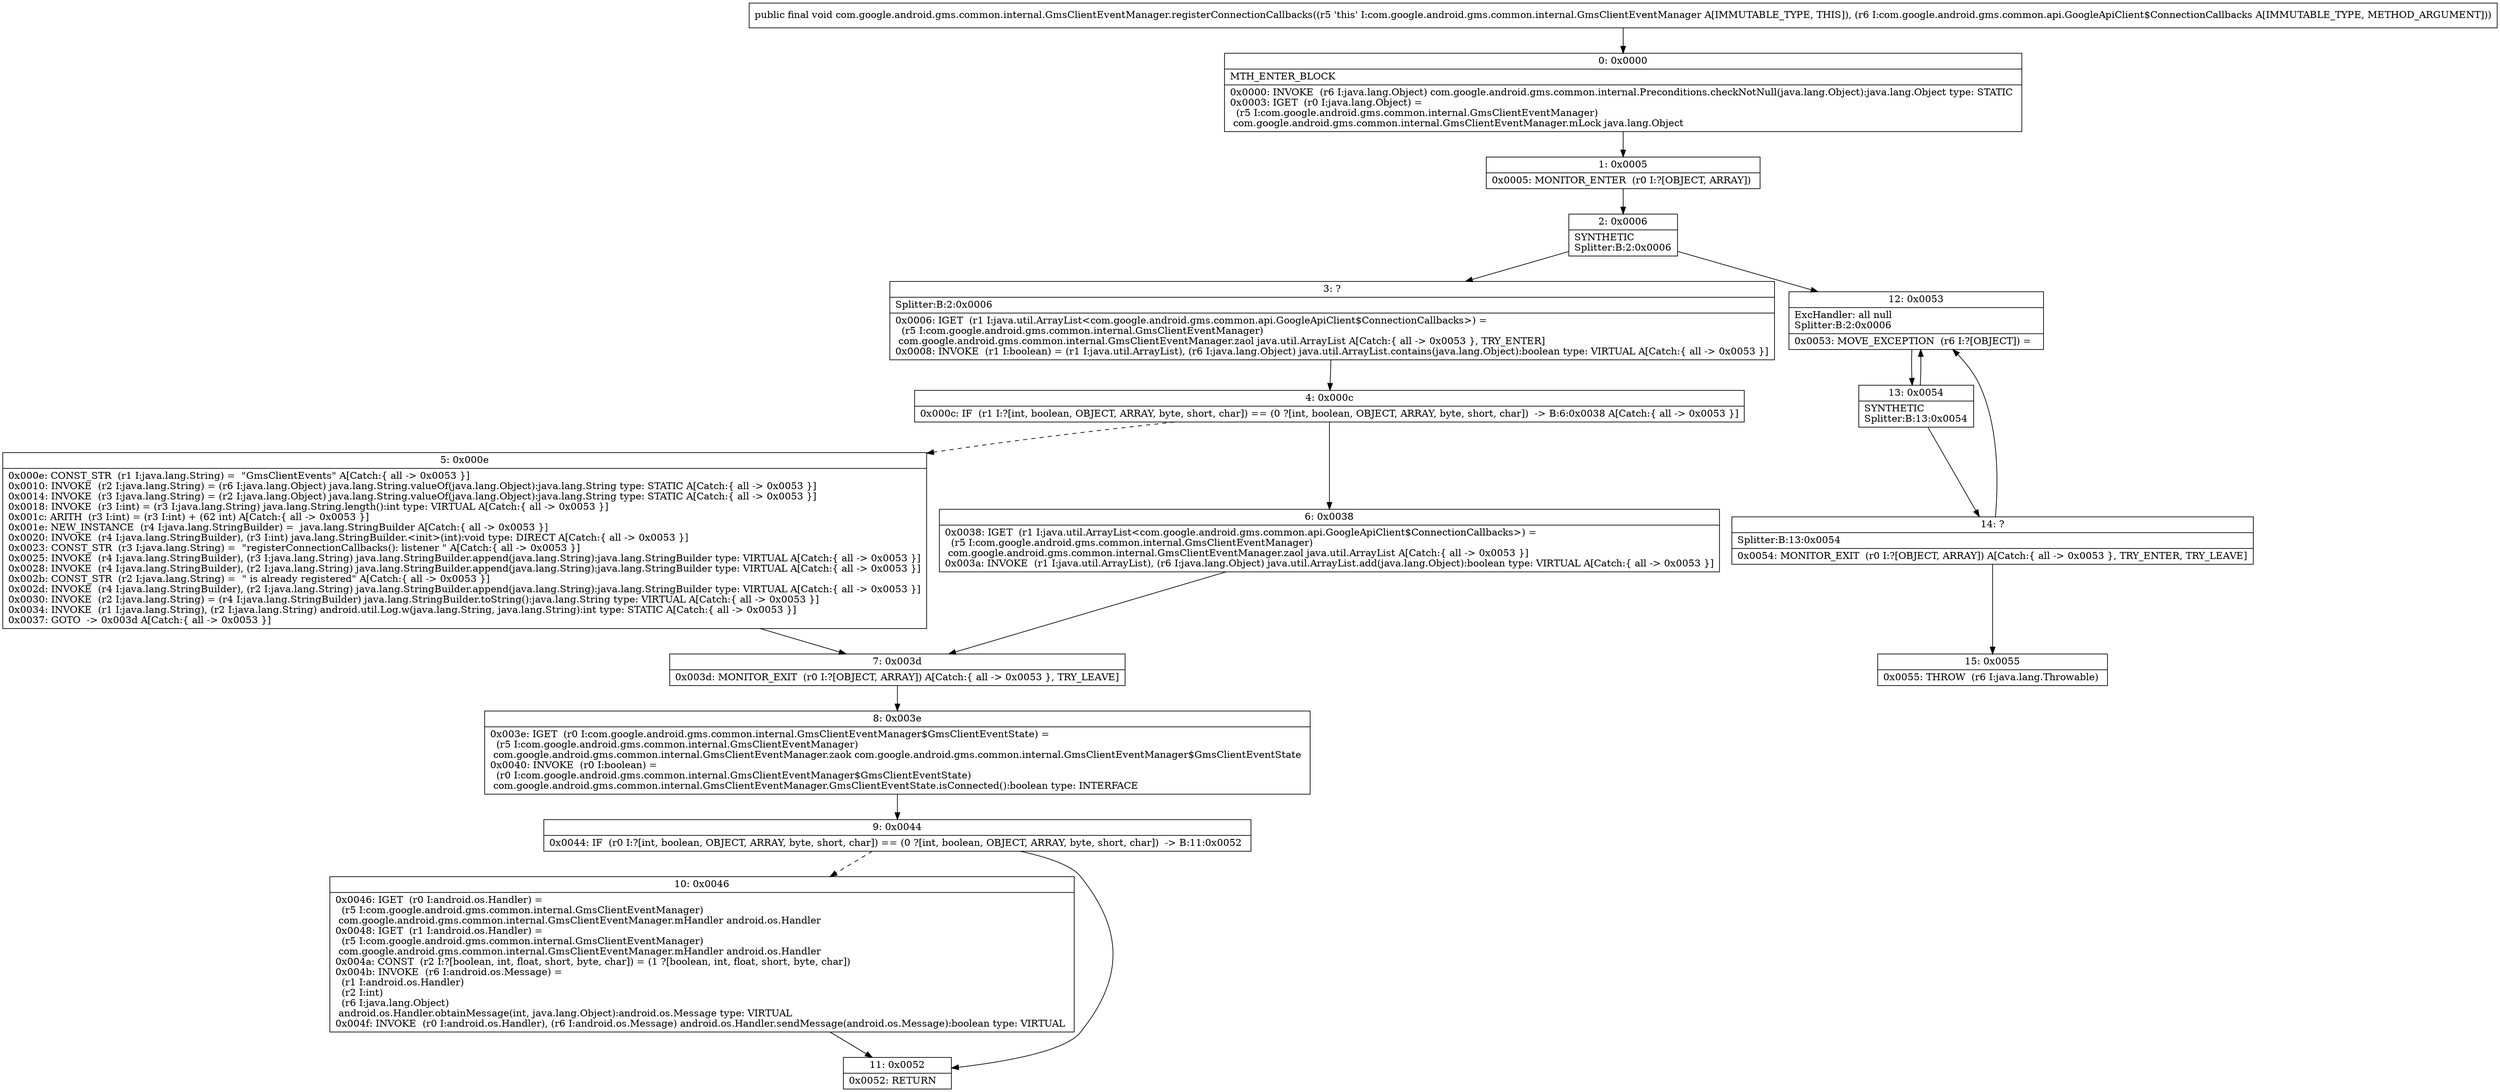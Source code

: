 digraph "CFG forcom.google.android.gms.common.internal.GmsClientEventManager.registerConnectionCallbacks(Lcom\/google\/android\/gms\/common\/api\/GoogleApiClient$ConnectionCallbacks;)V" {
Node_0 [shape=record,label="{0\:\ 0x0000|MTH_ENTER_BLOCK\l|0x0000: INVOKE  (r6 I:java.lang.Object) com.google.android.gms.common.internal.Preconditions.checkNotNull(java.lang.Object):java.lang.Object type: STATIC \l0x0003: IGET  (r0 I:java.lang.Object) = \l  (r5 I:com.google.android.gms.common.internal.GmsClientEventManager)\l com.google.android.gms.common.internal.GmsClientEventManager.mLock java.lang.Object \l}"];
Node_1 [shape=record,label="{1\:\ 0x0005|0x0005: MONITOR_ENTER  (r0 I:?[OBJECT, ARRAY]) \l}"];
Node_2 [shape=record,label="{2\:\ 0x0006|SYNTHETIC\lSplitter:B:2:0x0006\l}"];
Node_3 [shape=record,label="{3\:\ ?|Splitter:B:2:0x0006\l|0x0006: IGET  (r1 I:java.util.ArrayList\<com.google.android.gms.common.api.GoogleApiClient$ConnectionCallbacks\>) = \l  (r5 I:com.google.android.gms.common.internal.GmsClientEventManager)\l com.google.android.gms.common.internal.GmsClientEventManager.zaol java.util.ArrayList A[Catch:\{ all \-\> 0x0053 \}, TRY_ENTER]\l0x0008: INVOKE  (r1 I:boolean) = (r1 I:java.util.ArrayList), (r6 I:java.lang.Object) java.util.ArrayList.contains(java.lang.Object):boolean type: VIRTUAL A[Catch:\{ all \-\> 0x0053 \}]\l}"];
Node_4 [shape=record,label="{4\:\ 0x000c|0x000c: IF  (r1 I:?[int, boolean, OBJECT, ARRAY, byte, short, char]) == (0 ?[int, boolean, OBJECT, ARRAY, byte, short, char])  \-\> B:6:0x0038 A[Catch:\{ all \-\> 0x0053 \}]\l}"];
Node_5 [shape=record,label="{5\:\ 0x000e|0x000e: CONST_STR  (r1 I:java.lang.String) =  \"GmsClientEvents\" A[Catch:\{ all \-\> 0x0053 \}]\l0x0010: INVOKE  (r2 I:java.lang.String) = (r6 I:java.lang.Object) java.lang.String.valueOf(java.lang.Object):java.lang.String type: STATIC A[Catch:\{ all \-\> 0x0053 \}]\l0x0014: INVOKE  (r3 I:java.lang.String) = (r2 I:java.lang.Object) java.lang.String.valueOf(java.lang.Object):java.lang.String type: STATIC A[Catch:\{ all \-\> 0x0053 \}]\l0x0018: INVOKE  (r3 I:int) = (r3 I:java.lang.String) java.lang.String.length():int type: VIRTUAL A[Catch:\{ all \-\> 0x0053 \}]\l0x001c: ARITH  (r3 I:int) = (r3 I:int) + (62 int) A[Catch:\{ all \-\> 0x0053 \}]\l0x001e: NEW_INSTANCE  (r4 I:java.lang.StringBuilder) =  java.lang.StringBuilder A[Catch:\{ all \-\> 0x0053 \}]\l0x0020: INVOKE  (r4 I:java.lang.StringBuilder), (r3 I:int) java.lang.StringBuilder.\<init\>(int):void type: DIRECT A[Catch:\{ all \-\> 0x0053 \}]\l0x0023: CONST_STR  (r3 I:java.lang.String) =  \"registerConnectionCallbacks(): listener \" A[Catch:\{ all \-\> 0x0053 \}]\l0x0025: INVOKE  (r4 I:java.lang.StringBuilder), (r3 I:java.lang.String) java.lang.StringBuilder.append(java.lang.String):java.lang.StringBuilder type: VIRTUAL A[Catch:\{ all \-\> 0x0053 \}]\l0x0028: INVOKE  (r4 I:java.lang.StringBuilder), (r2 I:java.lang.String) java.lang.StringBuilder.append(java.lang.String):java.lang.StringBuilder type: VIRTUAL A[Catch:\{ all \-\> 0x0053 \}]\l0x002b: CONST_STR  (r2 I:java.lang.String) =  \" is already registered\" A[Catch:\{ all \-\> 0x0053 \}]\l0x002d: INVOKE  (r4 I:java.lang.StringBuilder), (r2 I:java.lang.String) java.lang.StringBuilder.append(java.lang.String):java.lang.StringBuilder type: VIRTUAL A[Catch:\{ all \-\> 0x0053 \}]\l0x0030: INVOKE  (r2 I:java.lang.String) = (r4 I:java.lang.StringBuilder) java.lang.StringBuilder.toString():java.lang.String type: VIRTUAL A[Catch:\{ all \-\> 0x0053 \}]\l0x0034: INVOKE  (r1 I:java.lang.String), (r2 I:java.lang.String) android.util.Log.w(java.lang.String, java.lang.String):int type: STATIC A[Catch:\{ all \-\> 0x0053 \}]\l0x0037: GOTO  \-\> 0x003d A[Catch:\{ all \-\> 0x0053 \}]\l}"];
Node_6 [shape=record,label="{6\:\ 0x0038|0x0038: IGET  (r1 I:java.util.ArrayList\<com.google.android.gms.common.api.GoogleApiClient$ConnectionCallbacks\>) = \l  (r5 I:com.google.android.gms.common.internal.GmsClientEventManager)\l com.google.android.gms.common.internal.GmsClientEventManager.zaol java.util.ArrayList A[Catch:\{ all \-\> 0x0053 \}]\l0x003a: INVOKE  (r1 I:java.util.ArrayList), (r6 I:java.lang.Object) java.util.ArrayList.add(java.lang.Object):boolean type: VIRTUAL A[Catch:\{ all \-\> 0x0053 \}]\l}"];
Node_7 [shape=record,label="{7\:\ 0x003d|0x003d: MONITOR_EXIT  (r0 I:?[OBJECT, ARRAY]) A[Catch:\{ all \-\> 0x0053 \}, TRY_LEAVE]\l}"];
Node_8 [shape=record,label="{8\:\ 0x003e|0x003e: IGET  (r0 I:com.google.android.gms.common.internal.GmsClientEventManager$GmsClientEventState) = \l  (r5 I:com.google.android.gms.common.internal.GmsClientEventManager)\l com.google.android.gms.common.internal.GmsClientEventManager.zaok com.google.android.gms.common.internal.GmsClientEventManager$GmsClientEventState \l0x0040: INVOKE  (r0 I:boolean) = \l  (r0 I:com.google.android.gms.common.internal.GmsClientEventManager$GmsClientEventState)\l com.google.android.gms.common.internal.GmsClientEventManager.GmsClientEventState.isConnected():boolean type: INTERFACE \l}"];
Node_9 [shape=record,label="{9\:\ 0x0044|0x0044: IF  (r0 I:?[int, boolean, OBJECT, ARRAY, byte, short, char]) == (0 ?[int, boolean, OBJECT, ARRAY, byte, short, char])  \-\> B:11:0x0052 \l}"];
Node_10 [shape=record,label="{10\:\ 0x0046|0x0046: IGET  (r0 I:android.os.Handler) = \l  (r5 I:com.google.android.gms.common.internal.GmsClientEventManager)\l com.google.android.gms.common.internal.GmsClientEventManager.mHandler android.os.Handler \l0x0048: IGET  (r1 I:android.os.Handler) = \l  (r5 I:com.google.android.gms.common.internal.GmsClientEventManager)\l com.google.android.gms.common.internal.GmsClientEventManager.mHandler android.os.Handler \l0x004a: CONST  (r2 I:?[boolean, int, float, short, byte, char]) = (1 ?[boolean, int, float, short, byte, char]) \l0x004b: INVOKE  (r6 I:android.os.Message) = \l  (r1 I:android.os.Handler)\l  (r2 I:int)\l  (r6 I:java.lang.Object)\l android.os.Handler.obtainMessage(int, java.lang.Object):android.os.Message type: VIRTUAL \l0x004f: INVOKE  (r0 I:android.os.Handler), (r6 I:android.os.Message) android.os.Handler.sendMessage(android.os.Message):boolean type: VIRTUAL \l}"];
Node_11 [shape=record,label="{11\:\ 0x0052|0x0052: RETURN   \l}"];
Node_12 [shape=record,label="{12\:\ 0x0053|ExcHandler: all null\lSplitter:B:2:0x0006\l|0x0053: MOVE_EXCEPTION  (r6 I:?[OBJECT]) =  \l}"];
Node_13 [shape=record,label="{13\:\ 0x0054|SYNTHETIC\lSplitter:B:13:0x0054\l}"];
Node_14 [shape=record,label="{14\:\ ?|Splitter:B:13:0x0054\l|0x0054: MONITOR_EXIT  (r0 I:?[OBJECT, ARRAY]) A[Catch:\{ all \-\> 0x0053 \}, TRY_ENTER, TRY_LEAVE]\l}"];
Node_15 [shape=record,label="{15\:\ 0x0055|0x0055: THROW  (r6 I:java.lang.Throwable) \l}"];
MethodNode[shape=record,label="{public final void com.google.android.gms.common.internal.GmsClientEventManager.registerConnectionCallbacks((r5 'this' I:com.google.android.gms.common.internal.GmsClientEventManager A[IMMUTABLE_TYPE, THIS]), (r6 I:com.google.android.gms.common.api.GoogleApiClient$ConnectionCallbacks A[IMMUTABLE_TYPE, METHOD_ARGUMENT])) }"];
MethodNode -> Node_0;
Node_0 -> Node_1;
Node_1 -> Node_2;
Node_2 -> Node_3;
Node_2 -> Node_12;
Node_3 -> Node_4;
Node_4 -> Node_5[style=dashed];
Node_4 -> Node_6;
Node_5 -> Node_7;
Node_6 -> Node_7;
Node_7 -> Node_8;
Node_8 -> Node_9;
Node_9 -> Node_10[style=dashed];
Node_9 -> Node_11;
Node_10 -> Node_11;
Node_12 -> Node_13;
Node_13 -> Node_14;
Node_13 -> Node_12;
Node_14 -> Node_15;
Node_14 -> Node_12;
}

